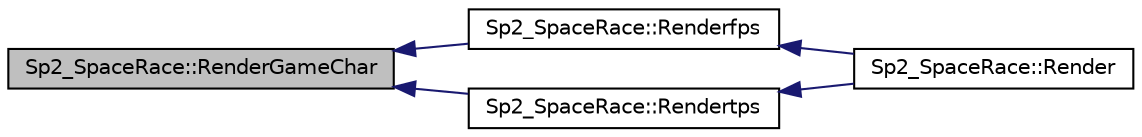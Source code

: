 digraph "Sp2_SpaceRace::RenderGameChar"
{
  bgcolor="transparent";
  edge [fontname="Helvetica",fontsize="10",labelfontname="Helvetica",labelfontsize="10"];
  node [fontname="Helvetica",fontsize="10",shape=record];
  rankdir="LR";
  Node1 [label="Sp2_SpaceRace::RenderGameChar",height=0.2,width=0.4,color="black", fillcolor="grey75", style="filled", fontcolor="black"];
  Node1 -> Node2 [dir="back",color="midnightblue",fontsize="10",style="solid",fontname="Helvetica"];
  Node2 [label="Sp2_SpaceRace::Renderfps",height=0.2,width=0.4,color="black",URL="$classSp2__SpaceRace.html#afe1631510dcb1ed61a327ce0e3787745"];
  Node2 -> Node3 [dir="back",color="midnightblue",fontsize="10",style="solid",fontname="Helvetica"];
  Node3 [label="Sp2_SpaceRace::Render",height=0.2,width=0.4,color="black",URL="$classSp2__SpaceRace.html#a6e5a16911da0317ddce3175936fb316d"];
  Node1 -> Node4 [dir="back",color="midnightblue",fontsize="10",style="solid",fontname="Helvetica"];
  Node4 [label="Sp2_SpaceRace::Rendertps",height=0.2,width=0.4,color="black",URL="$classSp2__SpaceRace.html#a862b9d074a5549aaa63c2f2e27425568"];
  Node4 -> Node3 [dir="back",color="midnightblue",fontsize="10",style="solid",fontname="Helvetica"];
}
